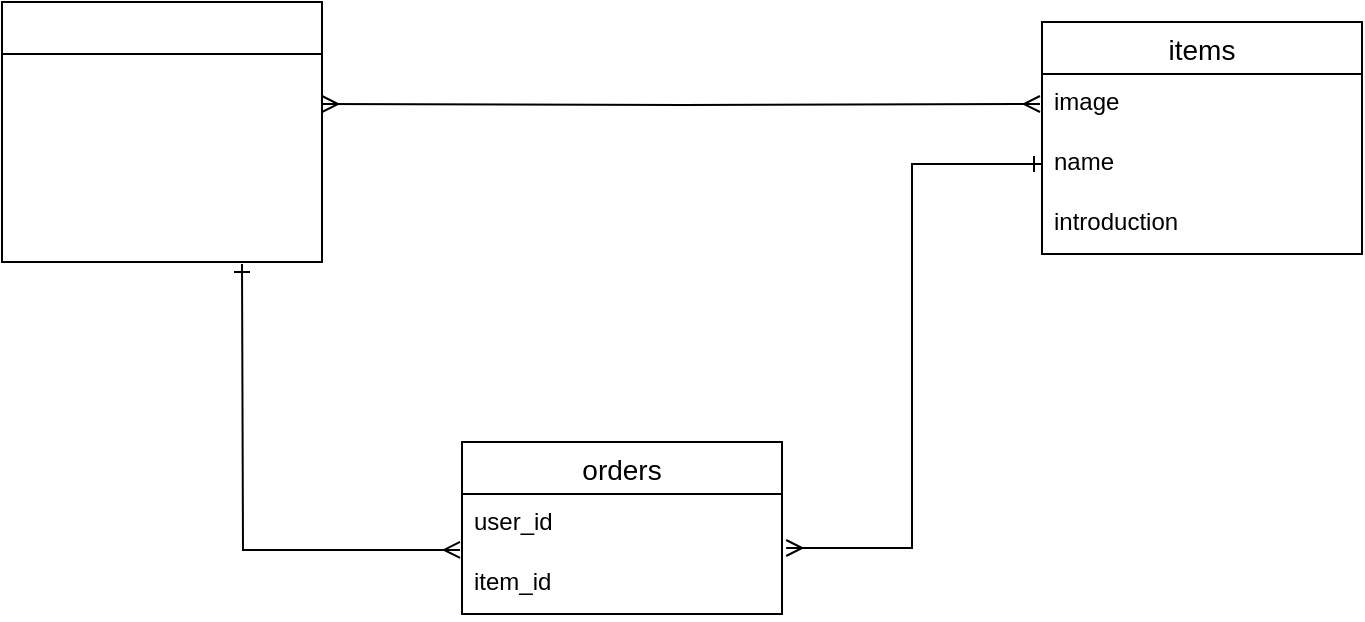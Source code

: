 <mxfile version="13.10.0" type="embed">
    <diagram id="bxe-xId_Y73aWeb2CPCw" name="ページ1">
        <mxGraphModel dx="820" dy="1885" grid="1" gridSize="10" guides="1" tooltips="1" connect="1" arrows="1" fold="1" page="1" pageScale="1" pageWidth="850" pageHeight="1100" math="0" shadow="0">
            <root>
                <mxCell id="0"/>
                <mxCell id="1" parent="0"/>
                <mxCell id="90" value="items" style="swimlane;fontStyle=0;childLayout=stackLayout;horizontal=1;startSize=26;horizontalStack=0;resizeParent=1;resizeParentMax=0;resizeLast=0;collapsible=1;marginBottom=0;align=center;fontSize=14;" parent="1" vertex="1">
                    <mxGeometry x="600" y="-10" width="160" height="116" as="geometry"/>
                </mxCell>
                <mxCell id="91" value="image" style="text;strokeColor=none;fillColor=none;spacingLeft=4;spacingRight=4;overflow=hidden;rotatable=0;points=[[0,0.5],[1,0.5]];portConstraint=eastwest;fontSize=12;" parent="90" vertex="1">
                    <mxGeometry y="26" width="160" height="30" as="geometry"/>
                </mxCell>
                <mxCell id="93" value="name&#10;" style="text;strokeColor=none;fillColor=none;spacingLeft=4;spacingRight=4;overflow=hidden;rotatable=0;points=[[0,0.5],[1,0.5]];portConstraint=eastwest;fontSize=12;" parent="90" vertex="1">
                    <mxGeometry y="56" width="160" height="30" as="geometry"/>
                </mxCell>
                <mxCell id="94" value="introduction&#10;" style="text;strokeColor=none;fillColor=none;spacingLeft=4;spacingRight=4;overflow=hidden;rotatable=0;points=[[0,0.5],[1,0.5]];portConstraint=eastwest;fontSize=12;" parent="90" vertex="1">
                    <mxGeometry y="86" width="160" height="30" as="geometry"/>
                </mxCell>
                <mxCell id="95" value="orders" style="swimlane;fontStyle=0;childLayout=stackLayout;horizontal=1;startSize=26;horizontalStack=0;resizeParent=1;resizeParentMax=0;resizeLast=0;collapsible=1;marginBottom=0;align=center;fontSize=14;" parent="1" vertex="1">
                    <mxGeometry x="310" y="200" width="160" height="86" as="geometry"/>
                </mxCell>
                <mxCell id="96" value="user_id" style="text;strokeColor=none;fillColor=none;spacingLeft=4;spacingRight=4;overflow=hidden;rotatable=0;points=[[0,0.5],[1,0.5]];portConstraint=eastwest;fontSize=12;" parent="95" vertex="1">
                    <mxGeometry y="26" width="160" height="30" as="geometry"/>
                </mxCell>
                <mxCell id="97" value="item_id" style="text;strokeColor=none;fillColor=none;spacingLeft=4;spacingRight=4;overflow=hidden;rotatable=0;points=[[0,0.5],[1,0.5]];portConstraint=eastwest;fontSize=12;" parent="95" vertex="1">
                    <mxGeometry y="56" width="160" height="30" as="geometry"/>
                </mxCell>
                <mxCell id="99" style="edgeStyle=orthogonalEdgeStyle;rounded=0;orthogonalLoop=1;jettySize=auto;html=1;exitX=1;exitY=0.5;exitDx=0;exitDy=0;entryX=-0.006;entryY=0.933;entryDx=0;entryDy=0;entryPerimeter=0;targetPerimeterSpacing=1;startArrow=ERone;startFill=0;sourcePerimeterSpacing=1;endArrow=ERmany;endFill=0;" parent="1" target="96" edge="1">
                    <mxGeometry relative="1" as="geometry">
                        <mxPoint x="200" y="111" as="sourcePoint"/>
                    </mxGeometry>
                </mxCell>
                <mxCell id="102" style="edgeStyle=orthogonalEdgeStyle;rounded=0;orthogonalLoop=1;jettySize=auto;html=1;exitX=0;exitY=0.5;exitDx=0;exitDy=0;entryX=1.013;entryY=-0.1;entryDx=0;entryDy=0;entryPerimeter=0;startArrow=ERone;startFill=0;sourcePerimeterSpacing=1;endArrow=ERmany;endFill=0;targetPerimeterSpacing=1;" parent="1" source="93" target="97" edge="1">
                    <mxGeometry relative="1" as="geometry"/>
                </mxCell>
                <mxCell id="103" style="edgeStyle=orthogonalEdgeStyle;rounded=0;orthogonalLoop=1;jettySize=auto;html=1;startArrow=ERmany;startFill=0;sourcePerimeterSpacing=1;endArrow=ERmany;endFill=0;targetPerimeterSpacing=1;exitX=1;exitY=0.5;exitDx=0;exitDy=0;" parent="1" target="91" edge="1">
                    <mxGeometry relative="1" as="geometry">
                        <mxPoint x="240" y="31" as="sourcePoint"/>
                    </mxGeometry>
                </mxCell>
                <mxCell id="123" value="" style="swimlane;fontStyle=0;childLayout=stackLayout;horizontal=1;startSize=26;horizontalStack=0;resizeParent=1;resizeParentMax=0;resizeLast=0;collapsible=1;marginBottom=0;align=center;fontSize=14;" vertex="1" parent="1">
                    <mxGeometry x="80" y="-20" width="160" height="130" as="geometry"/>
                </mxCell>
                <mxCell id="126" value="&#10;&#10;&#10;&#10;&#10;&#10;" style="text;strokeColor=none;fillColor=none;spacingLeft=4;spacingRight=4;overflow=hidden;rotatable=0;points=[[0,0.5],[1,0.5]];portConstraint=eastwest;fontSize=12;" vertex="1" parent="1">
                    <mxGeometry x="80" y="30" width="160" height="84" as="geometry"/>
                </mxCell>
            </root>
        </mxGraphModel>
    </diagram>
</mxfile>